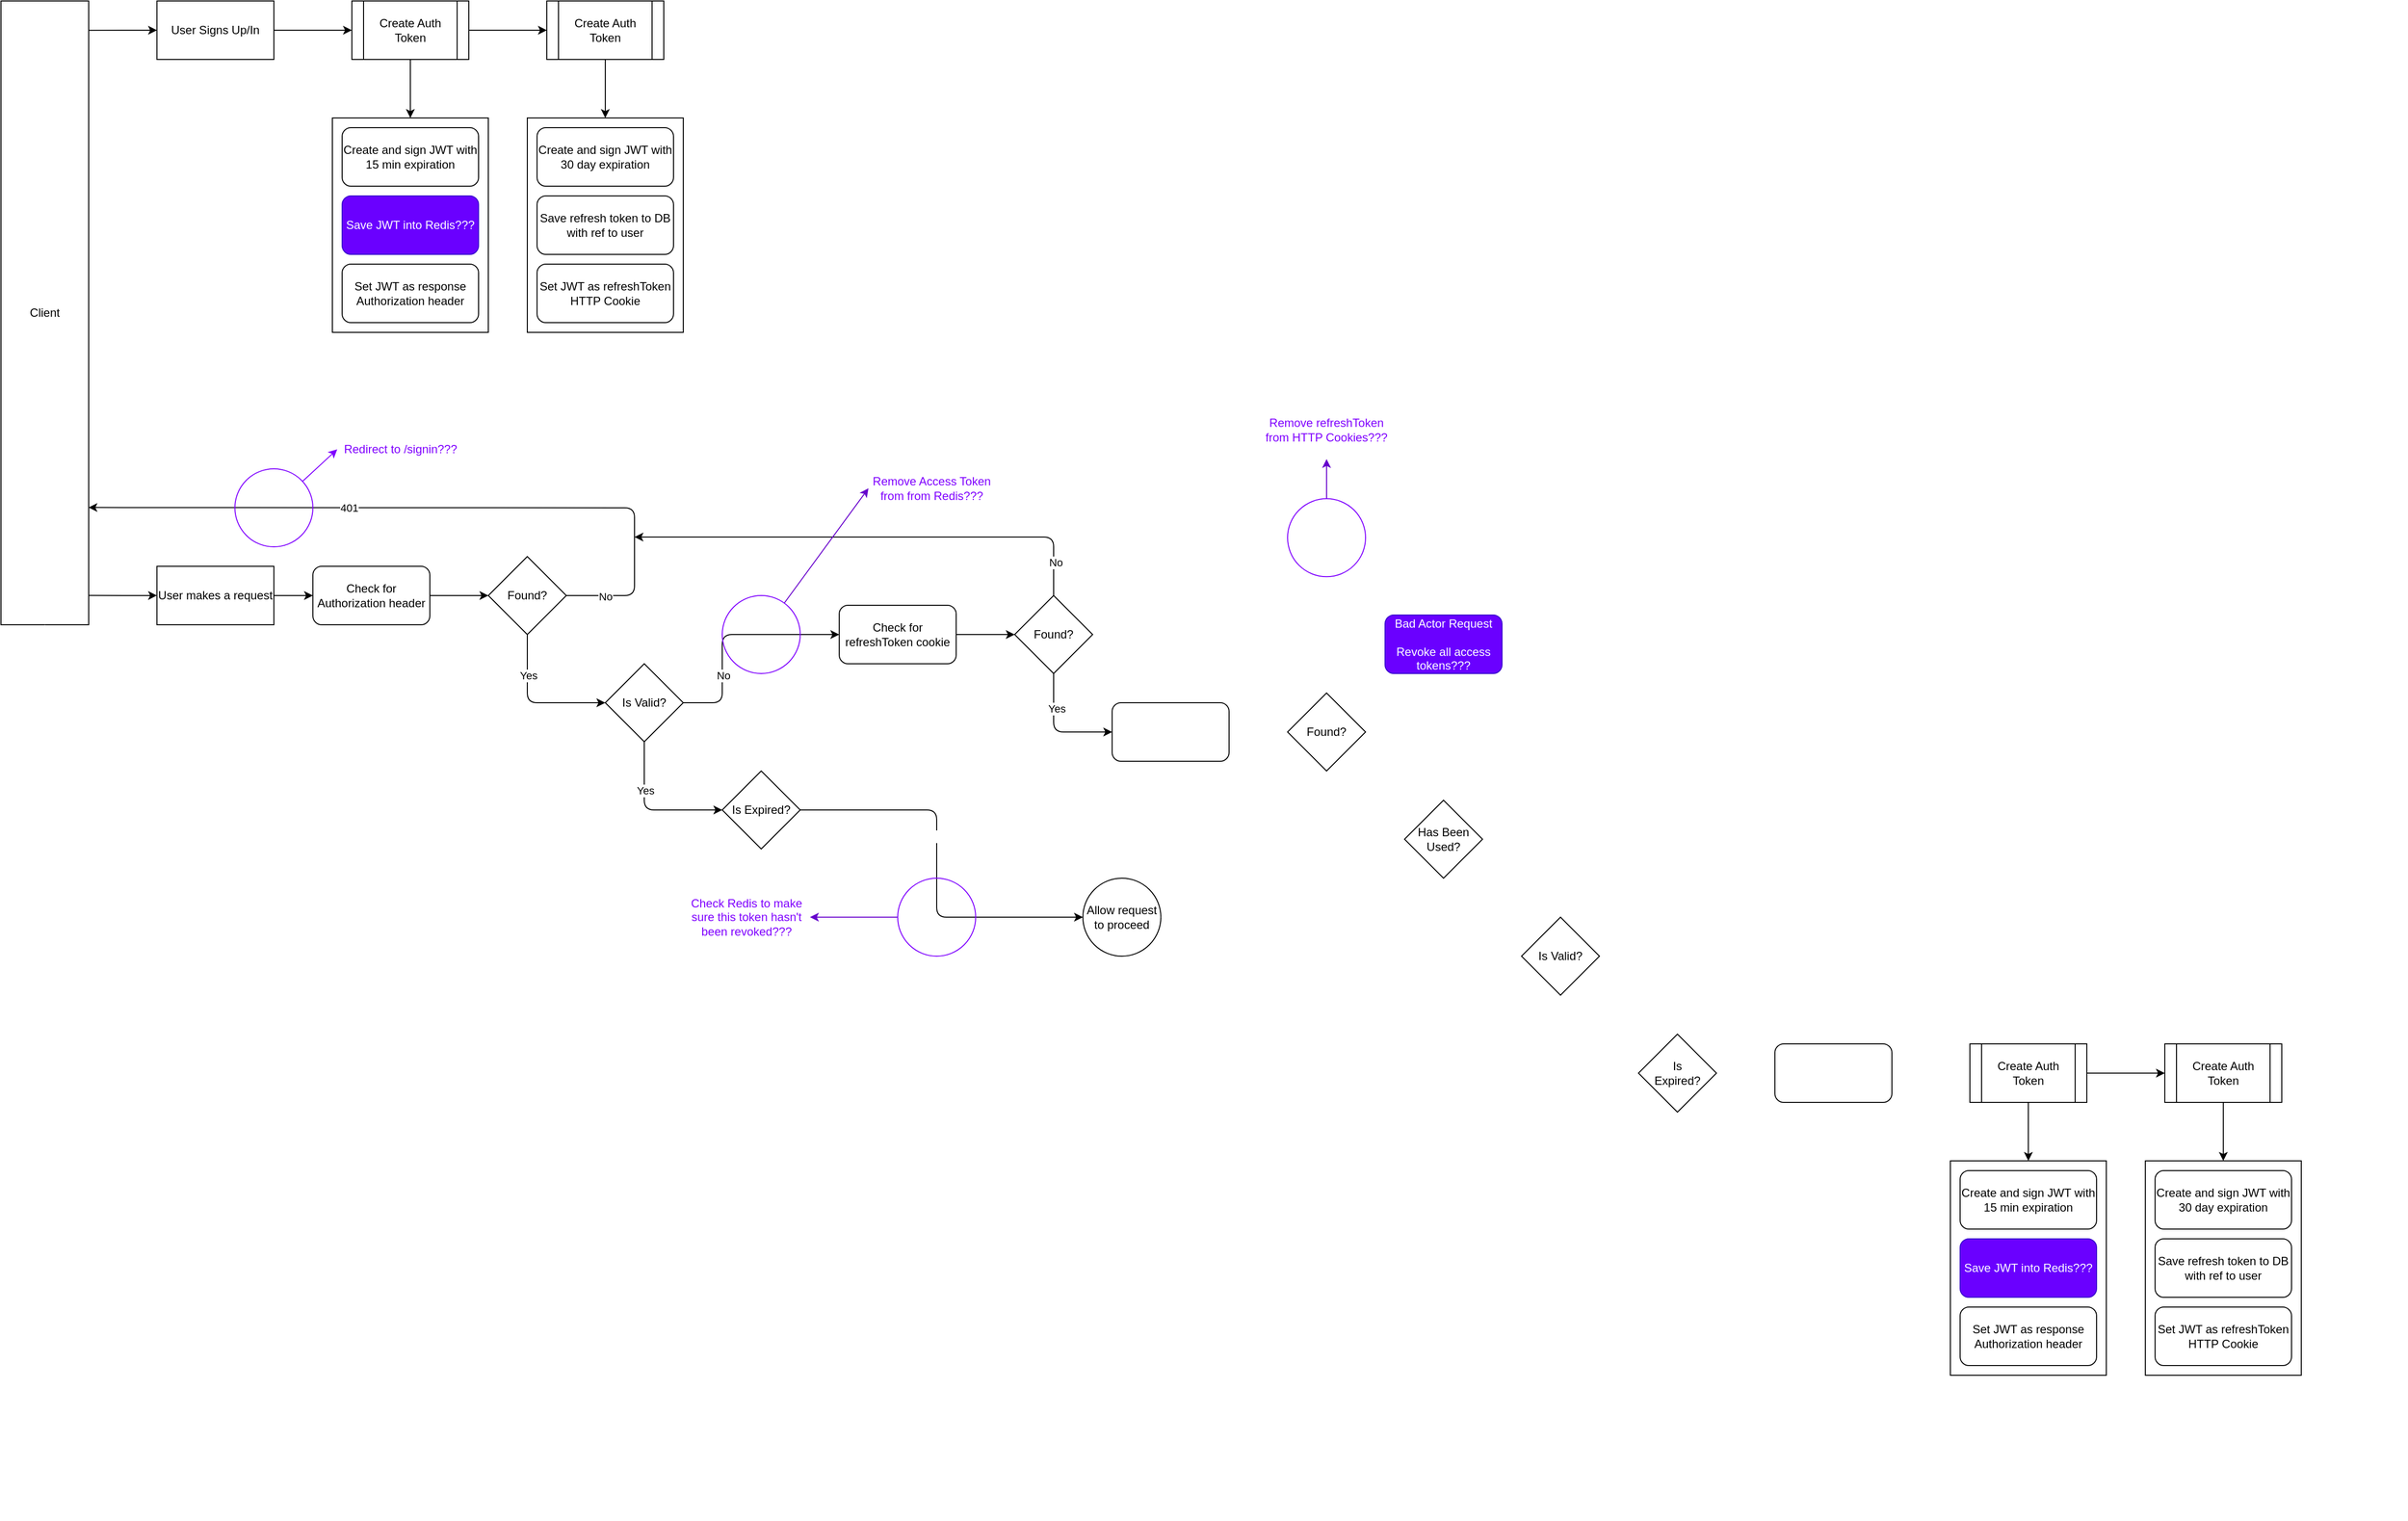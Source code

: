<mxfile>
    <diagram id="_MBaST8blk9vRXmILy7C" name="Page-1">
        <mxGraphModel dx="1527" dy="1435" grid="1" gridSize="10" guides="1" tooltips="1" connect="1" arrows="1" fold="1" page="1" pageScale="1" pageWidth="850" pageHeight="1100" math="0" shadow="0">
            <root>
                <mxCell id="0"/>
                <mxCell id="1" parent="0"/>
                <mxCell id="20" style="edgeStyle=none;html=1;entryX=0;entryY=0.5;entryDx=0;entryDy=0;" parent="1" source="5" target="9" edge="1">
                    <mxGeometry relative="1" as="geometry"/>
                </mxCell>
                <mxCell id="33" style="edgeStyle=none;html=1;entryX=1;entryY=0.047;entryDx=0;entryDy=0;entryPerimeter=0;startArrow=classic;startFill=1;endArrow=none;endFill=0;" parent="1" source="5" target="30" edge="1">
                    <mxGeometry relative="1" as="geometry"/>
                </mxCell>
                <mxCell id="5" value="User Signs Up/In" style="rounded=0;whiteSpace=wrap;html=1;" parent="1" vertex="1">
                    <mxGeometry x="240" y="80" width="120" height="60" as="geometry"/>
                </mxCell>
                <mxCell id="19" style="edgeStyle=none;html=1;entryX=0.5;entryY=0;entryDx=0;entryDy=0;" parent="1" source="9" target="14" edge="1">
                    <mxGeometry relative="1" as="geometry"/>
                </mxCell>
                <mxCell id="28" style="edgeStyle=none;html=1;entryX=0;entryY=0.5;entryDx=0;entryDy=0;" parent="1" source="9" target="22" edge="1">
                    <mxGeometry relative="1" as="geometry">
                        <mxPoint x="630" y="110" as="targetPoint"/>
                    </mxGeometry>
                </mxCell>
                <mxCell id="9" value="Create Auth Token" style="shape=process;whiteSpace=wrap;html=1;backgroundOutline=1;" parent="1" vertex="1">
                    <mxGeometry x="440" y="80" width="120" height="60" as="geometry"/>
                </mxCell>
                <mxCell id="14" value="" style="rounded=0;whiteSpace=wrap;html=1;" parent="1" vertex="1">
                    <mxGeometry x="420" y="200" width="160" height="220" as="geometry"/>
                </mxCell>
                <mxCell id="15" value="Create and sign JWT with 15 min expiration" style="rounded=1;whiteSpace=wrap;html=1;" parent="1" vertex="1">
                    <mxGeometry x="430" y="210" width="140" height="60" as="geometry"/>
                </mxCell>
                <mxCell id="16" value="Save JWT into Redis???" style="rounded=1;whiteSpace=wrap;html=1;fillColor=#6a00ff;fontColor=#ffffff;strokeColor=#3700CC;" parent="1" vertex="1">
                    <mxGeometry x="430" y="280" width="140" height="60" as="geometry"/>
                </mxCell>
                <mxCell id="17" value="Set JWT as response Authorization header" style="rounded=1;whiteSpace=wrap;html=1;" parent="1" vertex="1">
                    <mxGeometry x="430" y="350" width="140" height="60" as="geometry"/>
                </mxCell>
                <mxCell id="21" style="edgeStyle=none;html=1;entryX=0.5;entryY=0;entryDx=0;entryDy=0;" parent="1" source="22" target="23" edge="1">
                    <mxGeometry relative="1" as="geometry"/>
                </mxCell>
                <mxCell id="135" style="edgeStyle=none;html=1;entryX=1.015;entryY=0.625;entryDx=0;entryDy=0;entryPerimeter=0;strokeColor=#fff;fontColor=#7F00FF;startArrow=none;startFill=0;endArrow=classic;endFill=1;" parent="1" source="22" target="30" edge="1">
                    <mxGeometry relative="1" as="geometry">
                        <Array as="points">
                            <mxPoint x="880" y="110"/>
                            <mxPoint x="880" y="480"/>
                        </Array>
                    </mxGeometry>
                </mxCell>
                <mxCell id="22" value="Create Auth Token" style="shape=process;whiteSpace=wrap;html=1;backgroundOutline=1;" parent="1" vertex="1">
                    <mxGeometry x="640" y="80" width="120" height="60" as="geometry"/>
                </mxCell>
                <mxCell id="23" value="" style="rounded=0;whiteSpace=wrap;html=1;" parent="1" vertex="1">
                    <mxGeometry x="620" y="200" width="160" height="220" as="geometry"/>
                </mxCell>
                <mxCell id="24" value="Create and sign JWT with 30 day expiration" style="rounded=1;whiteSpace=wrap;html=1;" parent="1" vertex="1">
                    <mxGeometry x="630" y="210" width="140" height="60" as="geometry"/>
                </mxCell>
                <mxCell id="26" value="Set JWT as refreshToken HTTP Cookie" style="rounded=1;whiteSpace=wrap;html=1;" parent="1" vertex="1">
                    <mxGeometry x="630" y="350" width="140" height="60" as="geometry"/>
                </mxCell>
                <mxCell id="29" value="Save refresh token to DB with ref to user" style="rounded=1;whiteSpace=wrap;html=1;" parent="1" vertex="1">
                    <mxGeometry x="630" y="280" width="140" height="60" as="geometry"/>
                </mxCell>
                <mxCell id="30" value="Client" style="rounded=0;whiteSpace=wrap;html=1;" parent="1" vertex="1">
                    <mxGeometry x="80" y="80" width="90" height="640" as="geometry"/>
                </mxCell>
                <mxCell id="39" style="edgeStyle=none;html=1;entryX=0;entryY=0.5;entryDx=0;entryDy=0;startArrow=none;startFill=0;endArrow=classic;endFill=1;" parent="1" source="34" target="38" edge="1">
                    <mxGeometry relative="1" as="geometry"/>
                </mxCell>
                <mxCell id="40" style="edgeStyle=none;html=1;entryX=1;entryY=0.953;entryDx=0;entryDy=0;entryPerimeter=0;startArrow=classic;startFill=1;endArrow=none;endFill=0;" parent="1" source="34" target="30" edge="1">
                    <mxGeometry relative="1" as="geometry"/>
                </mxCell>
                <mxCell id="34" value="User makes a request" style="rounded=0;whiteSpace=wrap;html=1;" parent="1" vertex="1">
                    <mxGeometry x="240" y="660" width="120" height="60" as="geometry"/>
                </mxCell>
                <mxCell id="42" style="edgeStyle=none;html=1;entryX=0;entryY=0.5;entryDx=0;entryDy=0;startArrow=none;startFill=0;endArrow=classic;endFill=1;" parent="1" source="38" target="41" edge="1">
                    <mxGeometry relative="1" as="geometry"/>
                </mxCell>
                <mxCell id="38" value="Check for Authorization header" style="rounded=1;whiteSpace=wrap;html=1;" parent="1" vertex="1">
                    <mxGeometry x="400" y="660" width="120" height="60" as="geometry"/>
                </mxCell>
                <mxCell id="49" style="edgeStyle=none;html=1;entryX=0;entryY=0.5;entryDx=0;entryDy=0;startArrow=none;startFill=0;endArrow=classic;endFill=1;" parent="1" source="41" target="43" edge="1">
                    <mxGeometry relative="1" as="geometry">
                        <Array as="points">
                            <mxPoint x="620" y="800"/>
                        </Array>
                    </mxGeometry>
                </mxCell>
                <mxCell id="50" value="Yes" style="edgeLabel;html=1;align=center;verticalAlign=middle;resizable=0;points=[];" parent="49" vertex="1" connectable="0">
                    <mxGeometry x="-0.442" y="1" relative="1" as="geometry">
                        <mxPoint as="offset"/>
                    </mxGeometry>
                </mxCell>
                <mxCell id="53" style="edgeStyle=none;html=1;entryX=0.998;entryY=0.812;entryDx=0;entryDy=0;entryPerimeter=0;startArrow=none;startFill=0;endArrow=classic;endFill=1;" parent="1" source="41" target="30" edge="1">
                    <mxGeometry relative="1" as="geometry">
                        <Array as="points">
                            <mxPoint x="730" y="690"/>
                            <mxPoint x="730" y="600"/>
                        </Array>
                    </mxGeometry>
                </mxCell>
                <mxCell id="54" value="No" style="edgeLabel;html=1;align=center;verticalAlign=middle;resizable=0;points=[];" parent="53" vertex="1" connectable="0">
                    <mxGeometry x="-0.89" y="-1" relative="1" as="geometry">
                        <mxPoint as="offset"/>
                    </mxGeometry>
                </mxCell>
                <mxCell id="67" value="401" style="edgeLabel;html=1;align=center;verticalAlign=middle;resizable=0;points=[];" parent="53" vertex="1" connectable="0">
                    <mxGeometry x="0.258" relative="1" as="geometry">
                        <mxPoint as="offset"/>
                    </mxGeometry>
                </mxCell>
                <mxCell id="41" value="Found?" style="rhombus;whiteSpace=wrap;html=1;" parent="1" vertex="1">
                    <mxGeometry x="580" y="650" width="80" height="80" as="geometry"/>
                </mxCell>
                <mxCell id="51" style="edgeStyle=none;html=1;entryX=0;entryY=0.5;entryDx=0;entryDy=0;startArrow=none;startFill=0;endArrow=classic;endFill=1;" parent="1" source="43" target="45" edge="1">
                    <mxGeometry relative="1" as="geometry">
                        <Array as="points">
                            <mxPoint x="740" y="910"/>
                        </Array>
                    </mxGeometry>
                </mxCell>
                <mxCell id="52" value="Yes" style="edgeLabel;html=1;align=center;verticalAlign=middle;resizable=0;points=[];" parent="51" vertex="1" connectable="0">
                    <mxGeometry x="-0.334" y="1" relative="1" as="geometry">
                        <mxPoint as="offset"/>
                    </mxGeometry>
                </mxCell>
                <mxCell id="56" style="edgeStyle=none;html=1;entryX=0;entryY=0.5;entryDx=0;entryDy=0;startArrow=none;startFill=0;endArrow=classic;endFill=1;" parent="1" source="43" target="55" edge="1">
                    <mxGeometry relative="1" as="geometry">
                        <Array as="points">
                            <mxPoint x="820" y="800"/>
                            <mxPoint x="820" y="730"/>
                        </Array>
                    </mxGeometry>
                </mxCell>
                <mxCell id="57" value="No" style="edgeLabel;html=1;align=center;verticalAlign=middle;resizable=0;points=[];" parent="56" vertex="1" connectable="0">
                    <mxGeometry x="-0.405" y="-1" relative="1" as="geometry">
                        <mxPoint as="offset"/>
                    </mxGeometry>
                </mxCell>
                <mxCell id="43" value="Is Valid?" style="rhombus;whiteSpace=wrap;html=1;" parent="1" vertex="1">
                    <mxGeometry x="700" y="760" width="80" height="80" as="geometry"/>
                </mxCell>
                <mxCell id="58" style="edgeStyle=none;html=1;startArrow=none;startFill=0;endArrow=classic;endFill=1;" parent="1" source="122" edge="1">
                    <mxGeometry relative="1" as="geometry">
                        <mxPoint x="860" y="730" as="targetPoint"/>
                    </mxGeometry>
                </mxCell>
                <mxCell id="61" style="edgeStyle=none;html=1;entryX=0;entryY=0.5;entryDx=0;entryDy=0;startArrow=none;startFill=0;endArrow=classic;endFill=1;" parent="1" source="45" target="60" edge="1">
                    <mxGeometry relative="1" as="geometry">
                        <Array as="points">
                            <mxPoint x="1040" y="910"/>
                            <mxPoint x="1040" y="1020"/>
                        </Array>
                    </mxGeometry>
                </mxCell>
                <mxCell id="94" value="No" style="edgeLabel;html=1;align=center;verticalAlign=middle;resizable=0;points=[];fontColor=#fff;" parent="61" vertex="1" connectable="0">
                    <mxGeometry x="-0.167" y="-1" relative="1" as="geometry">
                        <mxPoint as="offset"/>
                    </mxGeometry>
                </mxCell>
                <mxCell id="127" style="edgeStyle=none;html=1;strokeColor=#fff;fontColor=#6600CC;startArrow=none;startFill=0;endArrow=classic;endFill=1;" parent="1" source="45" edge="1">
                    <mxGeometry relative="1" as="geometry">
                        <mxPoint x="830" y="800" as="targetPoint"/>
                        <Array as="points">
                            <mxPoint x="860" y="800"/>
                        </Array>
                    </mxGeometry>
                </mxCell>
                <mxCell id="128" value="Yes" style="edgeLabel;html=1;align=center;verticalAlign=middle;resizable=0;points=[];fontColor=#fff;" parent="127" vertex="1" connectable="0">
                    <mxGeometry x="-0.287" y="3" relative="1" as="geometry">
                        <mxPoint as="offset"/>
                    </mxGeometry>
                </mxCell>
                <mxCell id="45" value="Is Expired?" style="rhombus;whiteSpace=wrap;html=1;" parent="1" vertex="1">
                    <mxGeometry x="820" y="870" width="80" height="80" as="geometry"/>
                </mxCell>
                <mxCell id="64" style="edgeStyle=none;html=1;entryX=0;entryY=0.5;entryDx=0;entryDy=0;startArrow=none;startFill=0;endArrow=classic;endFill=1;" parent="1" source="55" target="62" edge="1">
                    <mxGeometry relative="1" as="geometry"/>
                </mxCell>
                <mxCell id="55" value="Check for refreshToken cookie" style="rounded=1;whiteSpace=wrap;html=1;" parent="1" vertex="1">
                    <mxGeometry x="940" y="700" width="120" height="60" as="geometry"/>
                </mxCell>
                <mxCell id="134" style="edgeStyle=none;html=1;entryX=0.5;entryY=1;entryDx=0;entryDy=0;strokeColor=#fff;fontColor=#7F00FF;startArrow=none;startFill=0;endArrow=classic;endFill=1;" parent="1" source="60" target="30" edge="1">
                    <mxGeometry relative="1" as="geometry">
                        <Array as="points">
                            <mxPoint x="1230" y="1220"/>
                            <mxPoint x="125" y="1220"/>
                        </Array>
                    </mxGeometry>
                </mxCell>
                <mxCell id="60" value="Allow request to proceed" style="ellipse;whiteSpace=wrap;html=1;aspect=fixed;" parent="1" vertex="1">
                    <mxGeometry x="1190" y="980" width="80" height="80" as="geometry"/>
                </mxCell>
                <mxCell id="65" style="edgeStyle=none;html=1;startArrow=none;startFill=0;endArrow=classic;endFill=1;" parent="1" source="62" edge="1">
                    <mxGeometry relative="1" as="geometry">
                        <mxPoint x="730" y="630" as="targetPoint"/>
                        <Array as="points">
                            <mxPoint x="1160" y="630"/>
                        </Array>
                    </mxGeometry>
                </mxCell>
                <mxCell id="66" value="No" style="edgeLabel;html=1;align=center;verticalAlign=middle;resizable=0;points=[];" parent="65" vertex="1" connectable="0">
                    <mxGeometry x="-0.86" y="-2" relative="1" as="geometry">
                        <mxPoint as="offset"/>
                    </mxGeometry>
                </mxCell>
                <mxCell id="70" style="edgeStyle=none;html=1;entryX=0;entryY=0.5;entryDx=0;entryDy=0;startArrow=none;startFill=0;endArrow=classic;endFill=1;" parent="1" source="62" edge="1">
                    <mxGeometry relative="1" as="geometry">
                        <mxPoint x="1220" y="830" as="targetPoint"/>
                        <Array as="points">
                            <mxPoint x="1160" y="830"/>
                        </Array>
                    </mxGeometry>
                </mxCell>
                <mxCell id="71" value="Yes" style="edgeLabel;html=1;align=center;verticalAlign=middle;resizable=0;points=[];" parent="70" vertex="1" connectable="0">
                    <mxGeometry x="-0.398" y="3" relative="1" as="geometry">
                        <mxPoint as="offset"/>
                    </mxGeometry>
                </mxCell>
                <mxCell id="62" value="Found?" style="rhombus;whiteSpace=wrap;html=1;" parent="1" vertex="1">
                    <mxGeometry x="1120" y="690" width="80" height="80" as="geometry"/>
                </mxCell>
                <mxCell id="79" style="edgeStyle=none;html=1;entryX=0;entryY=0.5;entryDx=0;entryDy=0;strokeColor=#fff;fontColor=#fff;startArrow=none;startFill=0;endArrow=classic;endFill=1;" parent="1" source="77" target="78" edge="1">
                    <mxGeometry relative="1" as="geometry"/>
                </mxCell>
                <mxCell id="77" value="Check db for the refresh token." style="rounded=1;whiteSpace=wrap;html=1;fontColor=#fff;" parent="1" vertex="1">
                    <mxGeometry x="1220" y="800" width="120" height="60" as="geometry"/>
                </mxCell>
                <mxCell id="80" style="edgeStyle=none;html=1;strokeColor=#fff;fontColor=#fff;startArrow=none;startFill=0;endArrow=classic;endFill=1;" parent="1" source="78" edge="1">
                    <mxGeometry relative="1" as="geometry">
                        <mxPoint x="1170" y="630" as="targetPoint"/>
                        <Array as="points">
                            <mxPoint x="1440" y="630"/>
                        </Array>
                    </mxGeometry>
                </mxCell>
                <mxCell id="83" style="edgeStyle=none;html=1;entryX=0;entryY=0.5;entryDx=0;entryDy=0;strokeColor=#fff;fontColor=#fff;startArrow=none;startFill=0;endArrow=classic;endFill=1;" parent="1" source="78" target="82" edge="1">
                    <mxGeometry relative="1" as="geometry">
                        <Array as="points">
                            <mxPoint x="1440" y="940"/>
                        </Array>
                    </mxGeometry>
                </mxCell>
                <mxCell id="84" value="Yes" style="edgeLabel;html=1;align=center;verticalAlign=middle;resizable=0;points=[];fontColor=#fff;" parent="83" vertex="1" connectable="0">
                    <mxGeometry x="-0.608" y="1" relative="1" as="geometry">
                        <mxPoint as="offset"/>
                    </mxGeometry>
                </mxCell>
                <mxCell id="78" value="Found?" style="rhombus;whiteSpace=wrap;html=1;" parent="1" vertex="1">
                    <mxGeometry x="1400" y="790" width="80" height="80" as="geometry"/>
                </mxCell>
                <mxCell id="86" style="edgeStyle=none;html=1;entryX=0.5;entryY=1;entryDx=0;entryDy=0;strokeColor=#fff;fontColor=#fff;startArrow=none;startFill=0;endArrow=classic;endFill=1;" parent="1" source="82" target="85" edge="1">
                    <mxGeometry relative="1" as="geometry"/>
                </mxCell>
                <mxCell id="87" value="Yes" style="edgeLabel;html=1;align=center;verticalAlign=middle;resizable=0;points=[];fontColor=#fff;" parent="86" vertex="1" connectable="0">
                    <mxGeometry x="-0.023" relative="1" as="geometry">
                        <mxPoint x="1" as="offset"/>
                    </mxGeometry>
                </mxCell>
                <mxCell id="90" style="edgeStyle=none;html=1;entryX=0;entryY=0.5;entryDx=0;entryDy=0;strokeColor=#fff;fontColor=#fff;startArrow=none;startFill=0;endArrow=classic;endFill=1;" parent="1" source="82" target="89" edge="1">
                    <mxGeometry relative="1" as="geometry">
                        <Array as="points">
                            <mxPoint x="1560" y="1060"/>
                        </Array>
                    </mxGeometry>
                </mxCell>
                <mxCell id="91" value="No" style="edgeLabel;html=1;align=center;verticalAlign=middle;resizable=0;points=[];fontColor=#fff;" parent="90" vertex="1" connectable="0">
                    <mxGeometry x="-0.581" relative="1" as="geometry">
                        <mxPoint as="offset"/>
                    </mxGeometry>
                </mxCell>
                <mxCell id="82" value="Has Been Used?" style="rhombus;whiteSpace=wrap;html=1;" parent="1" vertex="1">
                    <mxGeometry x="1520" y="900" width="80" height="80" as="geometry"/>
                </mxCell>
                <mxCell id="88" style="edgeStyle=none;html=1;strokeColor=#fff;fontColor=#fff;startArrow=none;startFill=0;endArrow=classic;endFill=1;" parent="1" source="85" edge="1">
                    <mxGeometry relative="1" as="geometry">
                        <mxPoint x="1450" y="630" as="targetPoint"/>
                        <Array as="points">
                            <mxPoint x="1560" y="630"/>
                        </Array>
                    </mxGeometry>
                </mxCell>
                <mxCell id="85" value="Bad Actor Request&lt;br&gt;&lt;br&gt;Revoke all access tokens???" style="rounded=1;whiteSpace=wrap;html=1;fontColor=#ffffff;fillColor=#6a00ff;strokeColor=#3700CC;" parent="1" vertex="1">
                    <mxGeometry x="1500" y="710" width="120" height="60" as="geometry"/>
                </mxCell>
                <mxCell id="92" style="edgeStyle=none;html=1;strokeColor=#fff;fontColor=#fff;startArrow=none;startFill=0;endArrow=classic;endFill=1;" parent="1" source="89" edge="1">
                    <mxGeometry relative="1" as="geometry">
                        <mxPoint x="1570" y="630" as="targetPoint"/>
                        <Array as="points">
                            <mxPoint x="1680" y="630"/>
                        </Array>
                    </mxGeometry>
                </mxCell>
                <mxCell id="93" value="No" style="edgeLabel;html=1;align=center;verticalAlign=middle;resizable=0;points=[];fontColor=#fff;" parent="92" vertex="1" connectable="0">
                    <mxGeometry x="-0.662" relative="1" as="geometry">
                        <mxPoint x="1" as="offset"/>
                    </mxGeometry>
                </mxCell>
                <mxCell id="97" style="edgeStyle=none;html=1;entryX=0;entryY=0.5;entryDx=0;entryDy=0;strokeColor=#fff;fontColor=#fff;startArrow=none;startFill=0;endArrow=classic;endFill=1;" parent="1" source="89" target="96" edge="1">
                    <mxGeometry relative="1" as="geometry">
                        <Array as="points">
                            <mxPoint x="1680" y="1180"/>
                        </Array>
                    </mxGeometry>
                </mxCell>
                <mxCell id="98" value="Yes" style="edgeLabel;html=1;align=center;verticalAlign=middle;resizable=0;points=[];fontColor=#fff;" parent="97" vertex="1" connectable="0">
                    <mxGeometry x="-0.661" relative="1" as="geometry">
                        <mxPoint as="offset"/>
                    </mxGeometry>
                </mxCell>
                <mxCell id="89" value="Is Valid?" style="rhombus;whiteSpace=wrap;html=1;" parent="1" vertex="1">
                    <mxGeometry x="1640" y="1020" width="80" height="80" as="geometry"/>
                </mxCell>
                <mxCell id="99" style="edgeStyle=none;html=1;strokeColor=#fff;fontColor=#fff;startArrow=none;startFill=0;endArrow=classic;endFill=1;" parent="1" source="96" edge="1">
                    <mxGeometry relative="1" as="geometry">
                        <mxPoint x="1690" y="630" as="targetPoint"/>
                        <Array as="points">
                            <mxPoint x="1800" y="630"/>
                        </Array>
                    </mxGeometry>
                </mxCell>
                <mxCell id="100" value="Yes" style="edgeLabel;html=1;align=center;verticalAlign=middle;resizable=0;points=[];fontColor=#fff;" parent="99" vertex="1" connectable="0">
                    <mxGeometry x="-0.666" y="-3" relative="1" as="geometry">
                        <mxPoint as="offset"/>
                    </mxGeometry>
                </mxCell>
                <mxCell id="102" style="edgeStyle=none;html=1;entryX=0;entryY=0.5;entryDx=0;entryDy=0;strokeColor=#fff;fontColor=#fff;startArrow=none;startFill=0;endArrow=classic;endFill=1;" parent="1" source="96" target="101" edge="1">
                    <mxGeometry relative="1" as="geometry"/>
                </mxCell>
                <mxCell id="96" value="Is&lt;br&gt;Expired?" style="rhombus;whiteSpace=wrap;html=1;" parent="1" vertex="1">
                    <mxGeometry x="1760" y="1140" width="80" height="80" as="geometry"/>
                </mxCell>
                <mxCell id="117" style="edgeStyle=none;html=1;entryX=0;entryY=0.5;entryDx=0;entryDy=0;strokeColor=#fff;fontColor=#fff;startArrow=none;startFill=0;endArrow=classic;endFill=1;" parent="1" source="101" target="106" edge="1">
                    <mxGeometry relative="1" as="geometry"/>
                </mxCell>
                <mxCell id="101" value="Get User ID from refreshToken payload" style="rounded=1;whiteSpace=wrap;html=1;fontColor=#fff;" parent="1" vertex="1">
                    <mxGeometry x="1900" y="1150" width="120" height="60" as="geometry"/>
                </mxCell>
                <mxCell id="104" style="edgeStyle=none;html=1;entryX=0.5;entryY=0;entryDx=0;entryDy=0;" parent="1" source="106" target="107" edge="1">
                    <mxGeometry relative="1" as="geometry"/>
                </mxCell>
                <mxCell id="105" style="edgeStyle=none;html=1;entryX=0;entryY=0.5;entryDx=0;entryDy=0;" parent="1" source="106" target="112" edge="1">
                    <mxGeometry relative="1" as="geometry">
                        <mxPoint x="2290" y="1180" as="targetPoint"/>
                    </mxGeometry>
                </mxCell>
                <mxCell id="106" value="Create Auth Token" style="shape=process;whiteSpace=wrap;html=1;backgroundOutline=1;" parent="1" vertex="1">
                    <mxGeometry x="2100" y="1150" width="120" height="60" as="geometry"/>
                </mxCell>
                <mxCell id="107" value="" style="rounded=0;whiteSpace=wrap;html=1;" parent="1" vertex="1">
                    <mxGeometry x="2080" y="1270" width="160" height="220" as="geometry"/>
                </mxCell>
                <mxCell id="108" value="Create and sign JWT with 15 min expiration" style="rounded=1;whiteSpace=wrap;html=1;" parent="1" vertex="1">
                    <mxGeometry x="2090" y="1280" width="140" height="60" as="geometry"/>
                </mxCell>
                <mxCell id="109" value="Save JWT into Redis???" style="rounded=1;whiteSpace=wrap;html=1;fillColor=#6a00ff;fontColor=#ffffff;strokeColor=#3700CC;" parent="1" vertex="1">
                    <mxGeometry x="2090" y="1350" width="140" height="60" as="geometry"/>
                </mxCell>
                <mxCell id="110" value="Set JWT as response Authorization header" style="rounded=1;whiteSpace=wrap;html=1;" parent="1" vertex="1">
                    <mxGeometry x="2090" y="1420" width="140" height="60" as="geometry"/>
                </mxCell>
                <mxCell id="111" style="edgeStyle=none;html=1;entryX=0.5;entryY=0;entryDx=0;entryDy=0;" parent="1" source="112" target="113" edge="1">
                    <mxGeometry relative="1" as="geometry"/>
                </mxCell>
                <mxCell id="118" style="edgeStyle=none;html=1;entryX=1;entryY=0.5;entryDx=0;entryDy=0;strokeColor=#fff;fontColor=#fff;startArrow=none;startFill=0;endArrow=classic;endFill=1;" parent="1" source="112" target="60" edge="1">
                    <mxGeometry relative="1" as="geometry">
                        <Array as="points">
                            <mxPoint x="2540" y="1180"/>
                            <mxPoint x="2540" y="1630"/>
                            <mxPoint x="1400" y="1630"/>
                            <mxPoint x="1400" y="1020"/>
                        </Array>
                    </mxGeometry>
                </mxCell>
                <mxCell id="112" value="Create Auth Token" style="shape=process;whiteSpace=wrap;html=1;backgroundOutline=1;" parent="1" vertex="1">
                    <mxGeometry x="2300" y="1150" width="120" height="60" as="geometry"/>
                </mxCell>
                <mxCell id="113" value="" style="rounded=0;whiteSpace=wrap;html=1;" parent="1" vertex="1">
                    <mxGeometry x="2280" y="1270" width="160" height="220" as="geometry"/>
                </mxCell>
                <mxCell id="114" value="Create and sign JWT with 30 day expiration" style="rounded=1;whiteSpace=wrap;html=1;" parent="1" vertex="1">
                    <mxGeometry x="2290" y="1280" width="140" height="60" as="geometry"/>
                </mxCell>
                <mxCell id="115" value="Set JWT as refreshToken HTTP Cookie" style="rounded=1;whiteSpace=wrap;html=1;" parent="1" vertex="1">
                    <mxGeometry x="2290" y="1420" width="140" height="60" as="geometry"/>
                </mxCell>
                <mxCell id="116" value="Save refresh token to DB with ref to user" style="rounded=1;whiteSpace=wrap;html=1;" parent="1" vertex="1">
                    <mxGeometry x="2290" y="1350" width="140" height="60" as="geometry"/>
                </mxCell>
                <mxCell id="121" style="edgeStyle=none;html=1;entryX=1;entryY=0.5;entryDx=0;entryDy=0;strokeColor=#6600CC;fontColor=#7F00FF;startArrow=none;startFill=0;endArrow=classic;endFill=1;" parent="1" source="119" target="120" edge="1">
                    <mxGeometry relative="1" as="geometry"/>
                </mxCell>
                <mxCell id="119" value="" style="ellipse;whiteSpace=wrap;html=1;aspect=fixed;fontColor=#fff;fillColor=none;strokeColor=#7F00FF;" parent="1" vertex="1">
                    <mxGeometry x="1000" y="980" width="80" height="80" as="geometry"/>
                </mxCell>
                <mxCell id="120" value="Check Redis to make sure this token hasn't been revoked???" style="text;html=1;strokeColor=none;fillColor=none;align=center;verticalAlign=middle;whiteSpace=wrap;rounded=0;fontColor=#7F00FF;" parent="1" vertex="1">
                    <mxGeometry x="780" y="990" width="130" height="60" as="geometry"/>
                </mxCell>
                <mxCell id="126" style="edgeStyle=none;html=1;entryX=0;entryY=0.5;entryDx=0;entryDy=0;strokeColor=#6600CC;fontColor=#7F00FF;startArrow=none;startFill=0;endArrow=classic;endFill=1;" parent="1" source="122" target="125" edge="1">
                    <mxGeometry relative="1" as="geometry"/>
                </mxCell>
                <mxCell id="122" value="" style="ellipse;whiteSpace=wrap;html=1;aspect=fixed;fontColor=#fff;fillColor=none;strokeColor=#7F00FF;" parent="1" vertex="1">
                    <mxGeometry x="820" y="690" width="80" height="80" as="geometry"/>
                </mxCell>
                <mxCell id="125" value="Remove Access Token from from Redis???" style="text;html=1;strokeColor=none;fillColor=none;align=center;verticalAlign=middle;whiteSpace=wrap;rounded=0;fontColor=#7F00FF;" parent="1" vertex="1">
                    <mxGeometry x="970" y="550" width="130" height="60" as="geometry"/>
                </mxCell>
                <mxCell id="133" style="edgeStyle=none;html=1;entryX=0.5;entryY=1;entryDx=0;entryDy=0;strokeColor=#6600CC;fontColor=#7F00FF;startArrow=none;startFill=0;endArrow=classic;endFill=1;" parent="1" source="129" target="132" edge="1">
                    <mxGeometry relative="1" as="geometry"/>
                </mxCell>
                <mxCell id="129" value="" style="ellipse;whiteSpace=wrap;html=1;aspect=fixed;fontColor=#fff;fillColor=none;strokeColor=#7F00FF;" parent="1" vertex="1">
                    <mxGeometry x="1400" y="590.67" width="80" height="80" as="geometry"/>
                </mxCell>
                <mxCell id="132" value="Remove refreshToken from HTTP Cookies???" style="text;html=1;strokeColor=none;fillColor=none;align=center;verticalAlign=middle;whiteSpace=wrap;rounded=0;fontColor=#7F00FF;" parent="1" vertex="1">
                    <mxGeometry x="1375" y="490" width="130" height="60" as="geometry"/>
                </mxCell>
                <mxCell id="138" style="edgeStyle=none;html=1;entryX=0;entryY=0.5;entryDx=0;entryDy=0;strokeColor=#7F00FF;fontColor=#7F00FF;startArrow=none;startFill=0;endArrow=classic;endFill=1;" parent="1" source="136" target="137" edge="1">
                    <mxGeometry relative="1" as="geometry"/>
                </mxCell>
                <mxCell id="136" value="" style="ellipse;whiteSpace=wrap;html=1;aspect=fixed;fontColor=#fff;fillColor=none;strokeColor=#7F00FF;" parent="1" vertex="1">
                    <mxGeometry x="320" y="560" width="80" height="80" as="geometry"/>
                </mxCell>
                <mxCell id="137" value="Redirect to /signin???" style="text;html=1;strokeColor=none;fillColor=none;align=center;verticalAlign=middle;whiteSpace=wrap;rounded=0;fontColor=#7F00FF;" parent="1" vertex="1">
                    <mxGeometry x="425" y="510" width="130" height="60" as="geometry"/>
                </mxCell>
            </root>
        </mxGraphModel>
    </diagram>
</mxfile>